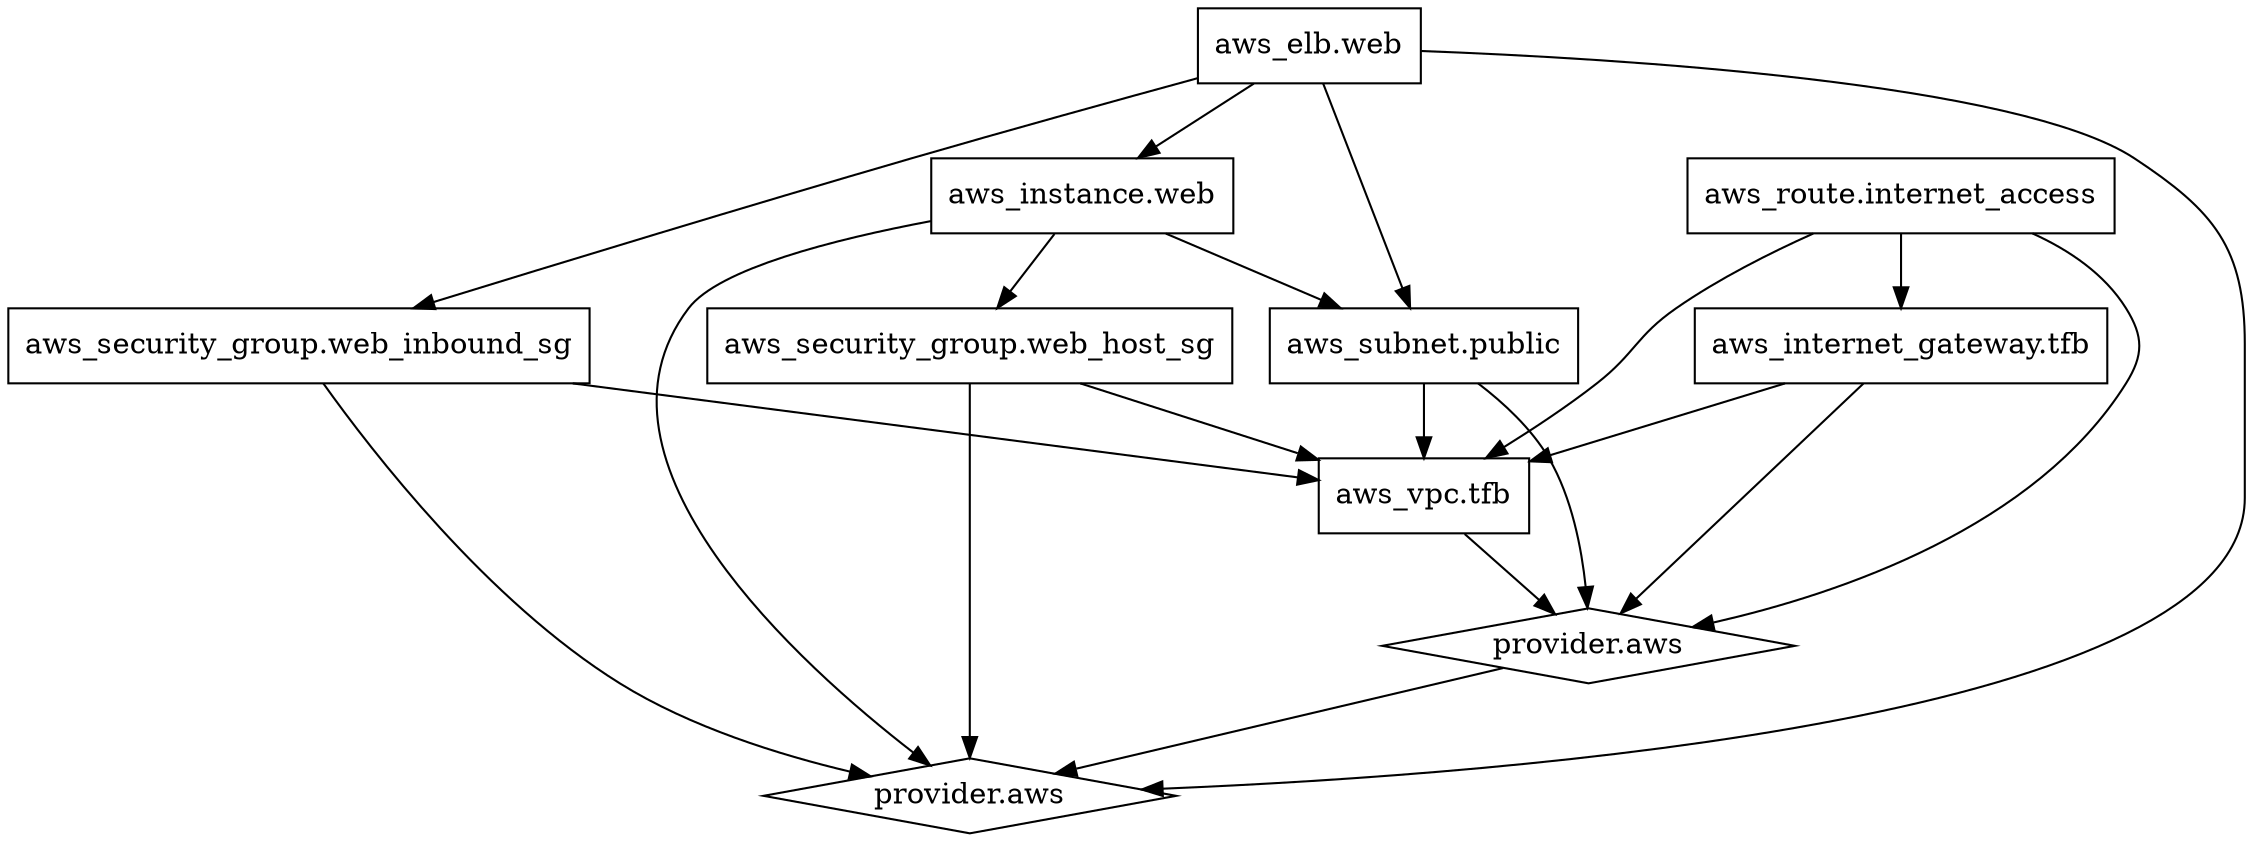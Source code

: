 digraph {
	compound = "true"
	newrank = "true"
	subgraph "root" {
		"[root] aws_elb.web" [label = "aws_elb.web", shape = "box"]
		"[root] aws_instance.web" [label = "aws_instance.web", shape = "box"]
		"[root] aws_security_group.web_host_sg" [label = "aws_security_group.web_host_sg", shape = "box"]
		"[root] aws_security_group.web_inbound_sg" [label = "aws_security_group.web_inbound_sg", shape = "box"]
		"[root] module.vpc.aws_internet_gateway.tfb" [label = "aws_internet_gateway.tfb", shape = "box"]
		"[root] module.vpc.aws_route.internet_access" [label = "aws_route.internet_access", shape = "box"]
		"[root] module.vpc.aws_subnet.public" [label = "aws_subnet.public", shape = "box"]
		"[root] module.vpc.aws_vpc.tfb" [label = "aws_vpc.tfb", shape = "box"]
		"[root] module.vpc.provider.aws" [label = "provider.aws", shape = "diamond"]
		"[root] provider.aws" [label = "provider.aws", shape = "diamond"]
		"[root] aws_elb.web" -> "[root] aws_instance.web"
		"[root] aws_elb.web" -> "[root] aws_security_group.web_inbound_sg"
		"[root] aws_elb.web" -> "[root] module.vpc.aws_subnet.public"
		"[root] aws_elb.web" -> "[root] provider.aws"
		"[root] aws_instance.web" -> "[root] aws_security_group.web_host_sg"
		"[root] aws_instance.web" -> "[root] module.vpc.aws_subnet.public"
		"[root] aws_instance.web" -> "[root] provider.aws"
		"[root] aws_security_group.web_host_sg" -> "[root] module.vpc.aws_vpc.tfb"
		"[root] aws_security_group.web_host_sg" -> "[root] provider.aws"
		"[root] aws_security_group.web_inbound_sg" -> "[root] module.vpc.aws_vpc.tfb"
		"[root] aws_security_group.web_inbound_sg" -> "[root] provider.aws"
		"[root] module.vpc.aws_internet_gateway.tfb" -> "[root] module.vpc.aws_vpc.tfb"
		"[root] module.vpc.aws_internet_gateway.tfb" -> "[root] module.vpc.provider.aws"
		"[root] module.vpc.aws_route.internet_access" -> "[root] module.vpc.aws_internet_gateway.tfb"
		"[root] module.vpc.aws_route.internet_access" -> "[root] module.vpc.aws_vpc.tfb"
		"[root] module.vpc.aws_route.internet_access" -> "[root] module.vpc.provider.aws"
		"[root] module.vpc.aws_subnet.public" -> "[root] module.vpc.aws_vpc.tfb"
		"[root] module.vpc.aws_subnet.public" -> "[root] module.vpc.provider.aws"
		"[root] module.vpc.aws_vpc.tfb" -> "[root] module.vpc.provider.aws"
		"[root] module.vpc.provider.aws" -> "[root] provider.aws"
	}
}

